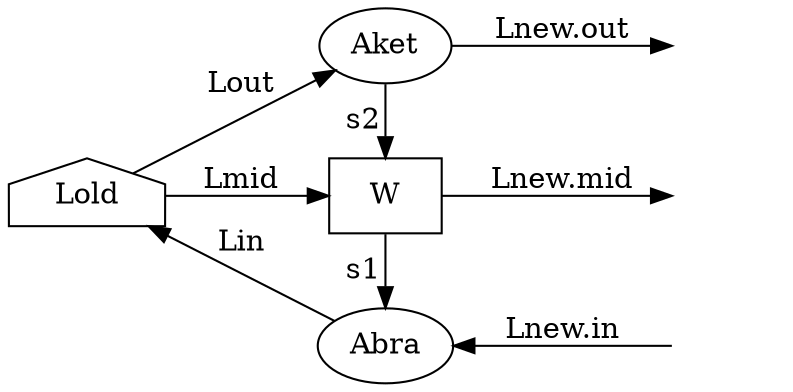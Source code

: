 digraph G
{
	rankdir = LR;
	
	Lold[label="Lold", shape="house"];
	
	Aket[label="Aket"];
	Abra[label="Abra"];
	W[label="W", shape="box"];
	
//	Lnew[label="Lnew"];
	
	Rin[label=" ", style=invisible];
	Rout[label=" ", style=invisible];
	Rmid[label=" ", style=invisible];
	
	Abra -> Lold [label="Lin"];
	Lold -> W [label="Lmid"];
	Lold -> Aket [label="Lout"];
	
	// bug: same rank & label reverses direction
	Aket -> W [label="s2"];
	W -> Abra [label="s1"];
	
	Rout -> Abra [label="Lnew.in"];
	W -> Rmid [label="Lnew.mid"];
	Aket -> Rin [label="Lnew.out"];
	
//	{rank=same Lnew}
	{rank=same Lold}
	{rank=same Abra W Aket}
	{rank=same Rin Rmid Rout}
}
